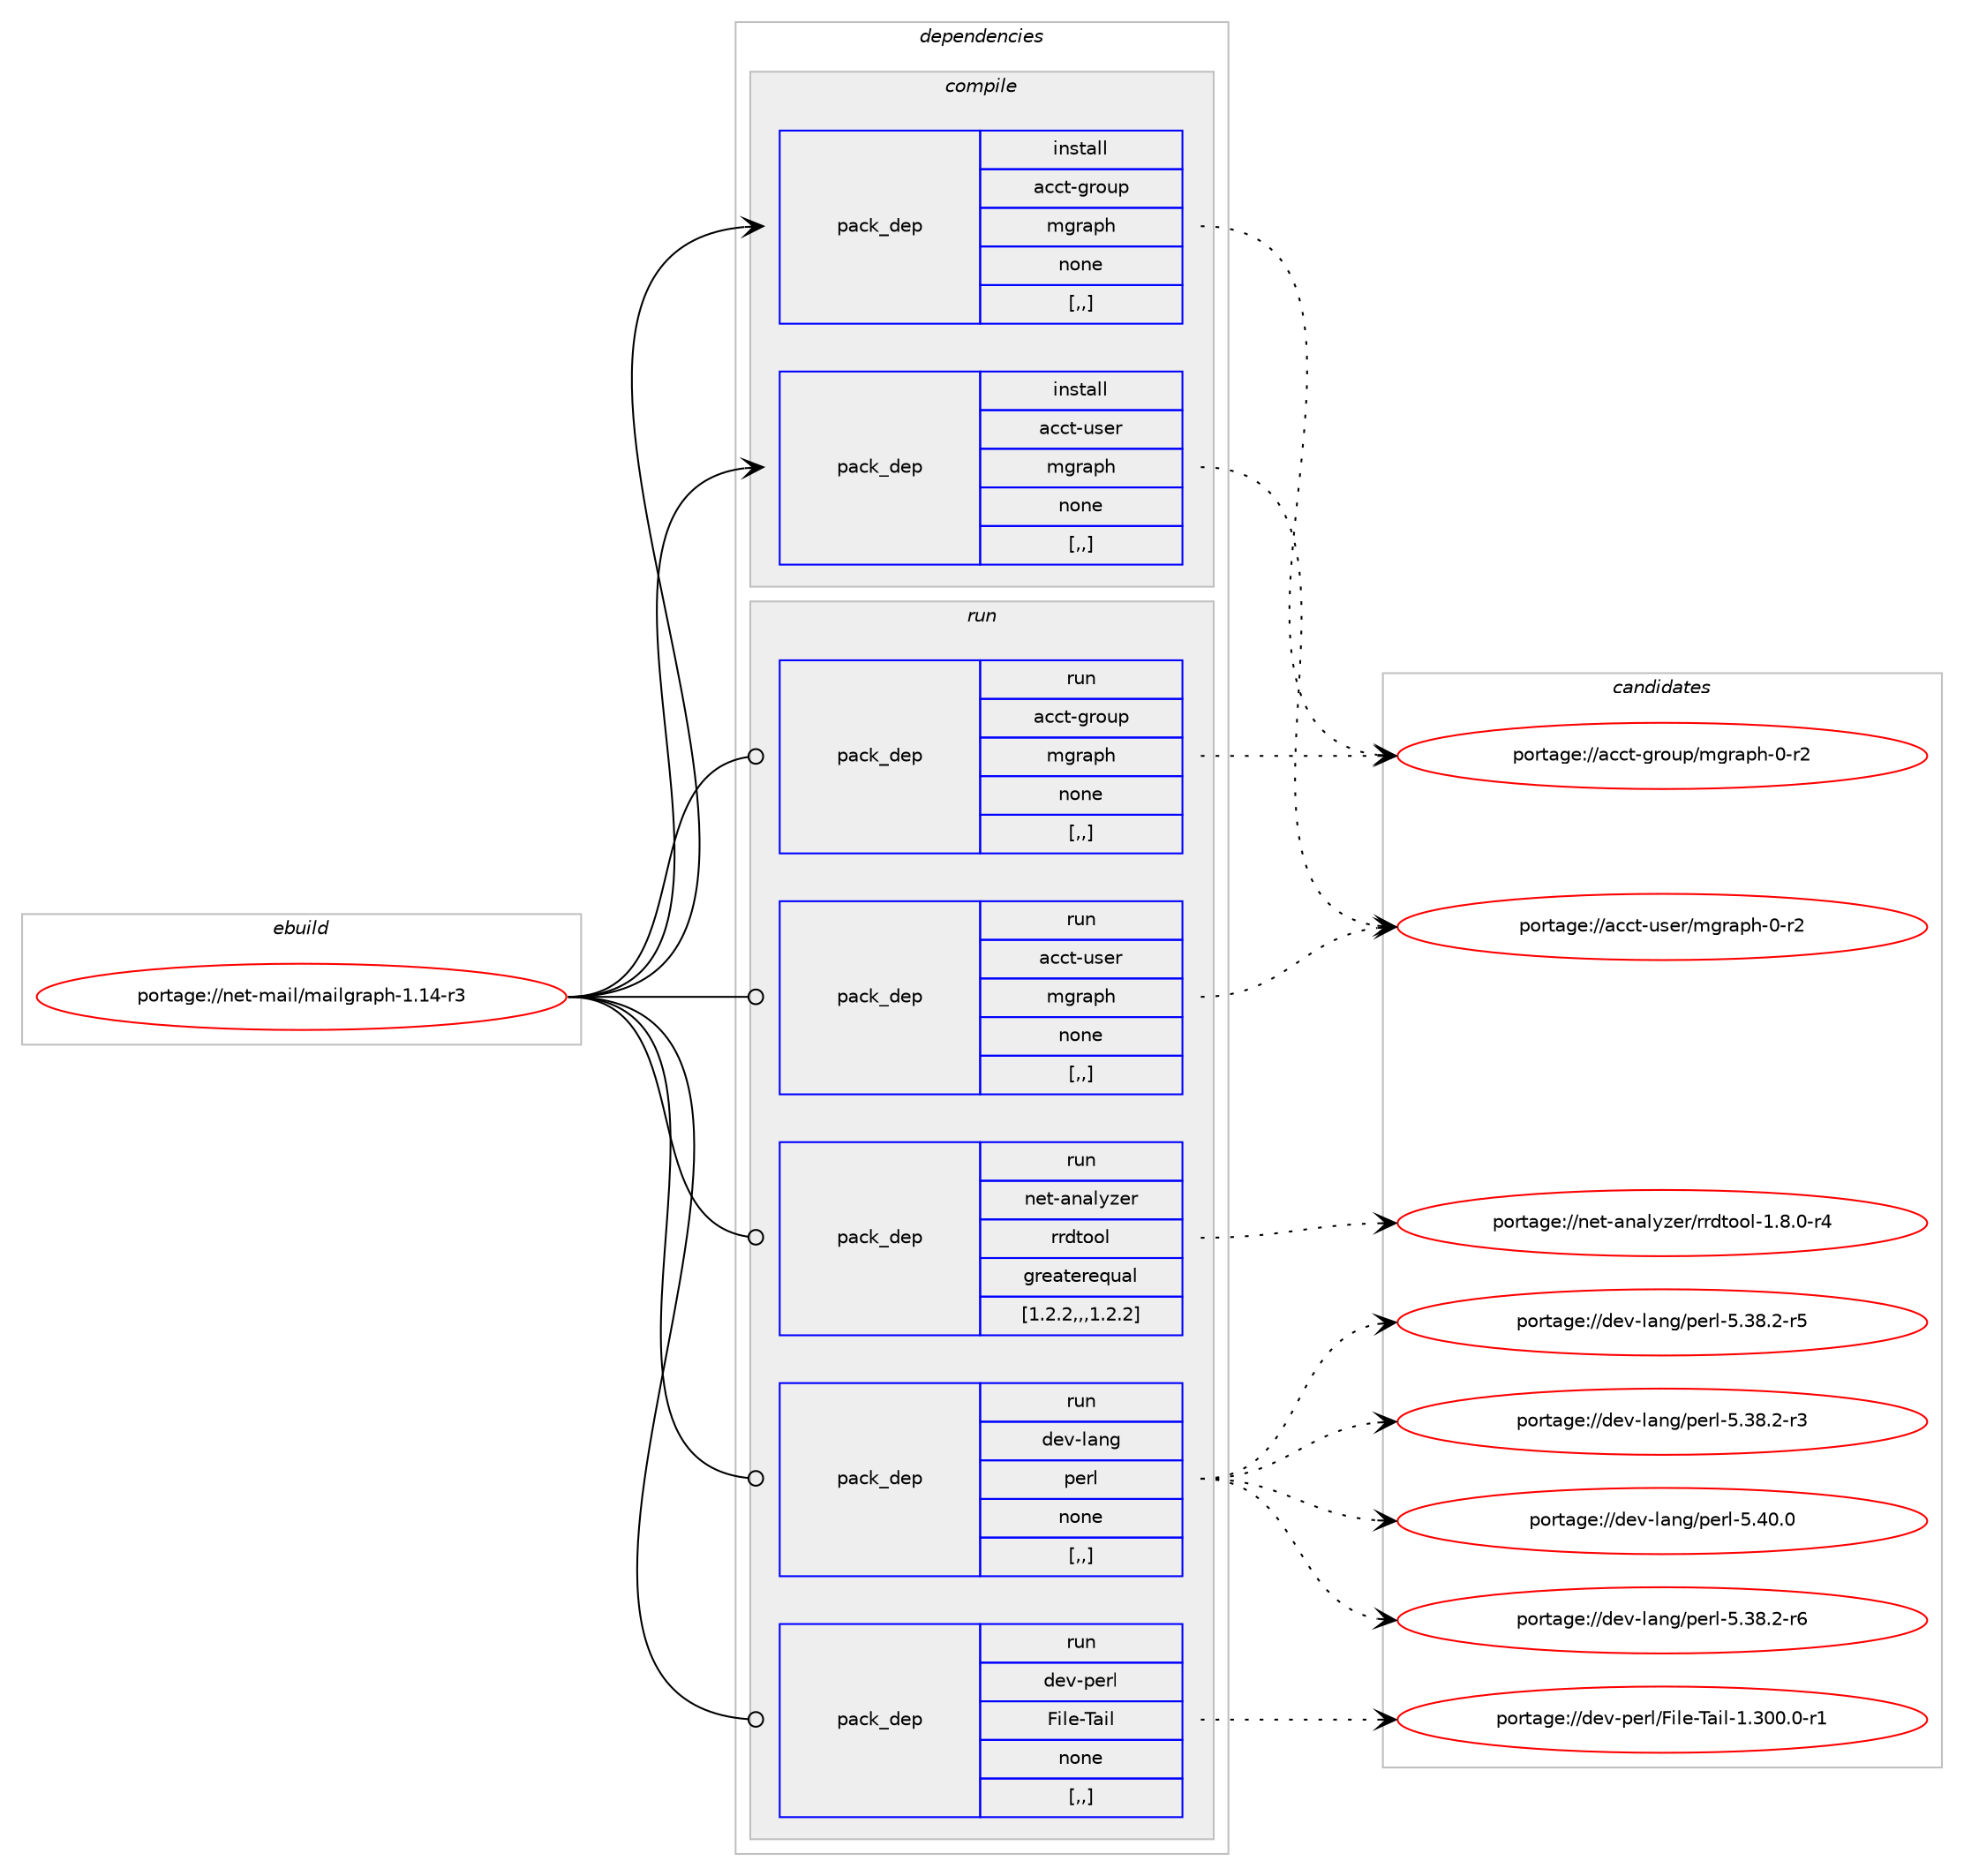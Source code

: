 digraph prolog {

# *************
# Graph options
# *************

newrank=true;
concentrate=true;
compound=true;
graph [rankdir=LR,fontname=Helvetica,fontsize=10,ranksep=1.5];#, ranksep=2.5, nodesep=0.2];
edge  [arrowhead=vee];
node  [fontname=Helvetica,fontsize=10];

# **********
# The ebuild
# **********

subgraph cluster_leftcol {
color=gray;
label=<<i>ebuild</i>>;
id [label="portage://net-mail/mailgraph-1.14-r3", color=red, width=4, href="../net-mail/mailgraph-1.14-r3.svg"];
}

# ****************
# The dependencies
# ****************

subgraph cluster_midcol {
color=gray;
label=<<i>dependencies</i>>;
subgraph cluster_compile {
fillcolor="#eeeeee";
style=filled;
label=<<i>compile</i>>;
subgraph pack266262 {
dependency364138 [label=<<TABLE BORDER="0" CELLBORDER="1" CELLSPACING="0" CELLPADDING="4" WIDTH="220"><TR><TD ROWSPAN="6" CELLPADDING="30">pack_dep</TD></TR><TR><TD WIDTH="110">install</TD></TR><TR><TD>acct-group</TD></TR><TR><TD>mgraph</TD></TR><TR><TD>none</TD></TR><TR><TD>[,,]</TD></TR></TABLE>>, shape=none, color=blue];
}
id:e -> dependency364138:w [weight=20,style="solid",arrowhead="vee"];
subgraph pack266263 {
dependency364139 [label=<<TABLE BORDER="0" CELLBORDER="1" CELLSPACING="0" CELLPADDING="4" WIDTH="220"><TR><TD ROWSPAN="6" CELLPADDING="30">pack_dep</TD></TR><TR><TD WIDTH="110">install</TD></TR><TR><TD>acct-user</TD></TR><TR><TD>mgraph</TD></TR><TR><TD>none</TD></TR><TR><TD>[,,]</TD></TR></TABLE>>, shape=none, color=blue];
}
id:e -> dependency364139:w [weight=20,style="solid",arrowhead="vee"];
}
subgraph cluster_compileandrun {
fillcolor="#eeeeee";
style=filled;
label=<<i>compile and run</i>>;
}
subgraph cluster_run {
fillcolor="#eeeeee";
style=filled;
label=<<i>run</i>>;
subgraph pack266264 {
dependency364140 [label=<<TABLE BORDER="0" CELLBORDER="1" CELLSPACING="0" CELLPADDING="4" WIDTH="220"><TR><TD ROWSPAN="6" CELLPADDING="30">pack_dep</TD></TR><TR><TD WIDTH="110">run</TD></TR><TR><TD>acct-group</TD></TR><TR><TD>mgraph</TD></TR><TR><TD>none</TD></TR><TR><TD>[,,]</TD></TR></TABLE>>, shape=none, color=blue];
}
id:e -> dependency364140:w [weight=20,style="solid",arrowhead="odot"];
subgraph pack266265 {
dependency364141 [label=<<TABLE BORDER="0" CELLBORDER="1" CELLSPACING="0" CELLPADDING="4" WIDTH="220"><TR><TD ROWSPAN="6" CELLPADDING="30">pack_dep</TD></TR><TR><TD WIDTH="110">run</TD></TR><TR><TD>acct-user</TD></TR><TR><TD>mgraph</TD></TR><TR><TD>none</TD></TR><TR><TD>[,,]</TD></TR></TABLE>>, shape=none, color=blue];
}
id:e -> dependency364141:w [weight=20,style="solid",arrowhead="odot"];
subgraph pack266266 {
dependency364142 [label=<<TABLE BORDER="0" CELLBORDER="1" CELLSPACING="0" CELLPADDING="4" WIDTH="220"><TR><TD ROWSPAN="6" CELLPADDING="30">pack_dep</TD></TR><TR><TD WIDTH="110">run</TD></TR><TR><TD>dev-lang</TD></TR><TR><TD>perl</TD></TR><TR><TD>none</TD></TR><TR><TD>[,,]</TD></TR></TABLE>>, shape=none, color=blue];
}
id:e -> dependency364142:w [weight=20,style="solid",arrowhead="odot"];
subgraph pack266267 {
dependency364143 [label=<<TABLE BORDER="0" CELLBORDER="1" CELLSPACING="0" CELLPADDING="4" WIDTH="220"><TR><TD ROWSPAN="6" CELLPADDING="30">pack_dep</TD></TR><TR><TD WIDTH="110">run</TD></TR><TR><TD>dev-perl</TD></TR><TR><TD>File-Tail</TD></TR><TR><TD>none</TD></TR><TR><TD>[,,]</TD></TR></TABLE>>, shape=none, color=blue];
}
id:e -> dependency364143:w [weight=20,style="solid",arrowhead="odot"];
subgraph pack266268 {
dependency364144 [label=<<TABLE BORDER="0" CELLBORDER="1" CELLSPACING="0" CELLPADDING="4" WIDTH="220"><TR><TD ROWSPAN="6" CELLPADDING="30">pack_dep</TD></TR><TR><TD WIDTH="110">run</TD></TR><TR><TD>net-analyzer</TD></TR><TR><TD>rrdtool</TD></TR><TR><TD>greaterequal</TD></TR><TR><TD>[1.2.2,,,1.2.2]</TD></TR></TABLE>>, shape=none, color=blue];
}
id:e -> dependency364144:w [weight=20,style="solid",arrowhead="odot"];
}
}

# **************
# The candidates
# **************

subgraph cluster_choices {
rank=same;
color=gray;
label=<<i>candidates</i>>;

subgraph choice266262 {
color=black;
nodesep=1;
choice97999911645103114111117112471091031149711210445484511450 [label="portage://acct-group/mgraph-0-r2", color=red, width=4,href="../acct-group/mgraph-0-r2.svg"];
dependency364138:e -> choice97999911645103114111117112471091031149711210445484511450:w [style=dotted,weight="100"];
}
subgraph choice266263 {
color=black;
nodesep=1;
choice97999911645117115101114471091031149711210445484511450 [label="portage://acct-user/mgraph-0-r2", color=red, width=4,href="../acct-user/mgraph-0-r2.svg"];
dependency364139:e -> choice97999911645117115101114471091031149711210445484511450:w [style=dotted,weight="100"];
}
subgraph choice266264 {
color=black;
nodesep=1;
choice97999911645103114111117112471091031149711210445484511450 [label="portage://acct-group/mgraph-0-r2", color=red, width=4,href="../acct-group/mgraph-0-r2.svg"];
dependency364140:e -> choice97999911645103114111117112471091031149711210445484511450:w [style=dotted,weight="100"];
}
subgraph choice266265 {
color=black;
nodesep=1;
choice97999911645117115101114471091031149711210445484511450 [label="portage://acct-user/mgraph-0-r2", color=red, width=4,href="../acct-user/mgraph-0-r2.svg"];
dependency364141:e -> choice97999911645117115101114471091031149711210445484511450:w [style=dotted,weight="100"];
}
subgraph choice266266 {
color=black;
nodesep=1;
choice10010111845108971101034711210111410845534652484648 [label="portage://dev-lang/perl-5.40.0", color=red, width=4,href="../dev-lang/perl-5.40.0.svg"];
choice100101118451089711010347112101114108455346515646504511454 [label="portage://dev-lang/perl-5.38.2-r6", color=red, width=4,href="../dev-lang/perl-5.38.2-r6.svg"];
choice100101118451089711010347112101114108455346515646504511453 [label="portage://dev-lang/perl-5.38.2-r5", color=red, width=4,href="../dev-lang/perl-5.38.2-r5.svg"];
choice100101118451089711010347112101114108455346515646504511451 [label="portage://dev-lang/perl-5.38.2-r3", color=red, width=4,href="../dev-lang/perl-5.38.2-r3.svg"];
dependency364142:e -> choice10010111845108971101034711210111410845534652484648:w [style=dotted,weight="100"];
dependency364142:e -> choice100101118451089711010347112101114108455346515646504511454:w [style=dotted,weight="100"];
dependency364142:e -> choice100101118451089711010347112101114108455346515646504511453:w [style=dotted,weight="100"];
dependency364142:e -> choice100101118451089711010347112101114108455346515646504511451:w [style=dotted,weight="100"];
}
subgraph choice266267 {
color=black;
nodesep=1;
choice10010111845112101114108477010510810145849710510845494651484846484511449 [label="portage://dev-perl/File-Tail-1.300.0-r1", color=red, width=4,href="../dev-perl/File-Tail-1.300.0-r1.svg"];
dependency364143:e -> choice10010111845112101114108477010510810145849710510845494651484846484511449:w [style=dotted,weight="100"];
}
subgraph choice266268 {
color=black;
nodesep=1;
choice110101116459711097108121122101114471141141001161111111084549465646484511452 [label="portage://net-analyzer/rrdtool-1.8.0-r4", color=red, width=4,href="../net-analyzer/rrdtool-1.8.0-r4.svg"];
dependency364144:e -> choice110101116459711097108121122101114471141141001161111111084549465646484511452:w [style=dotted,weight="100"];
}
}

}
